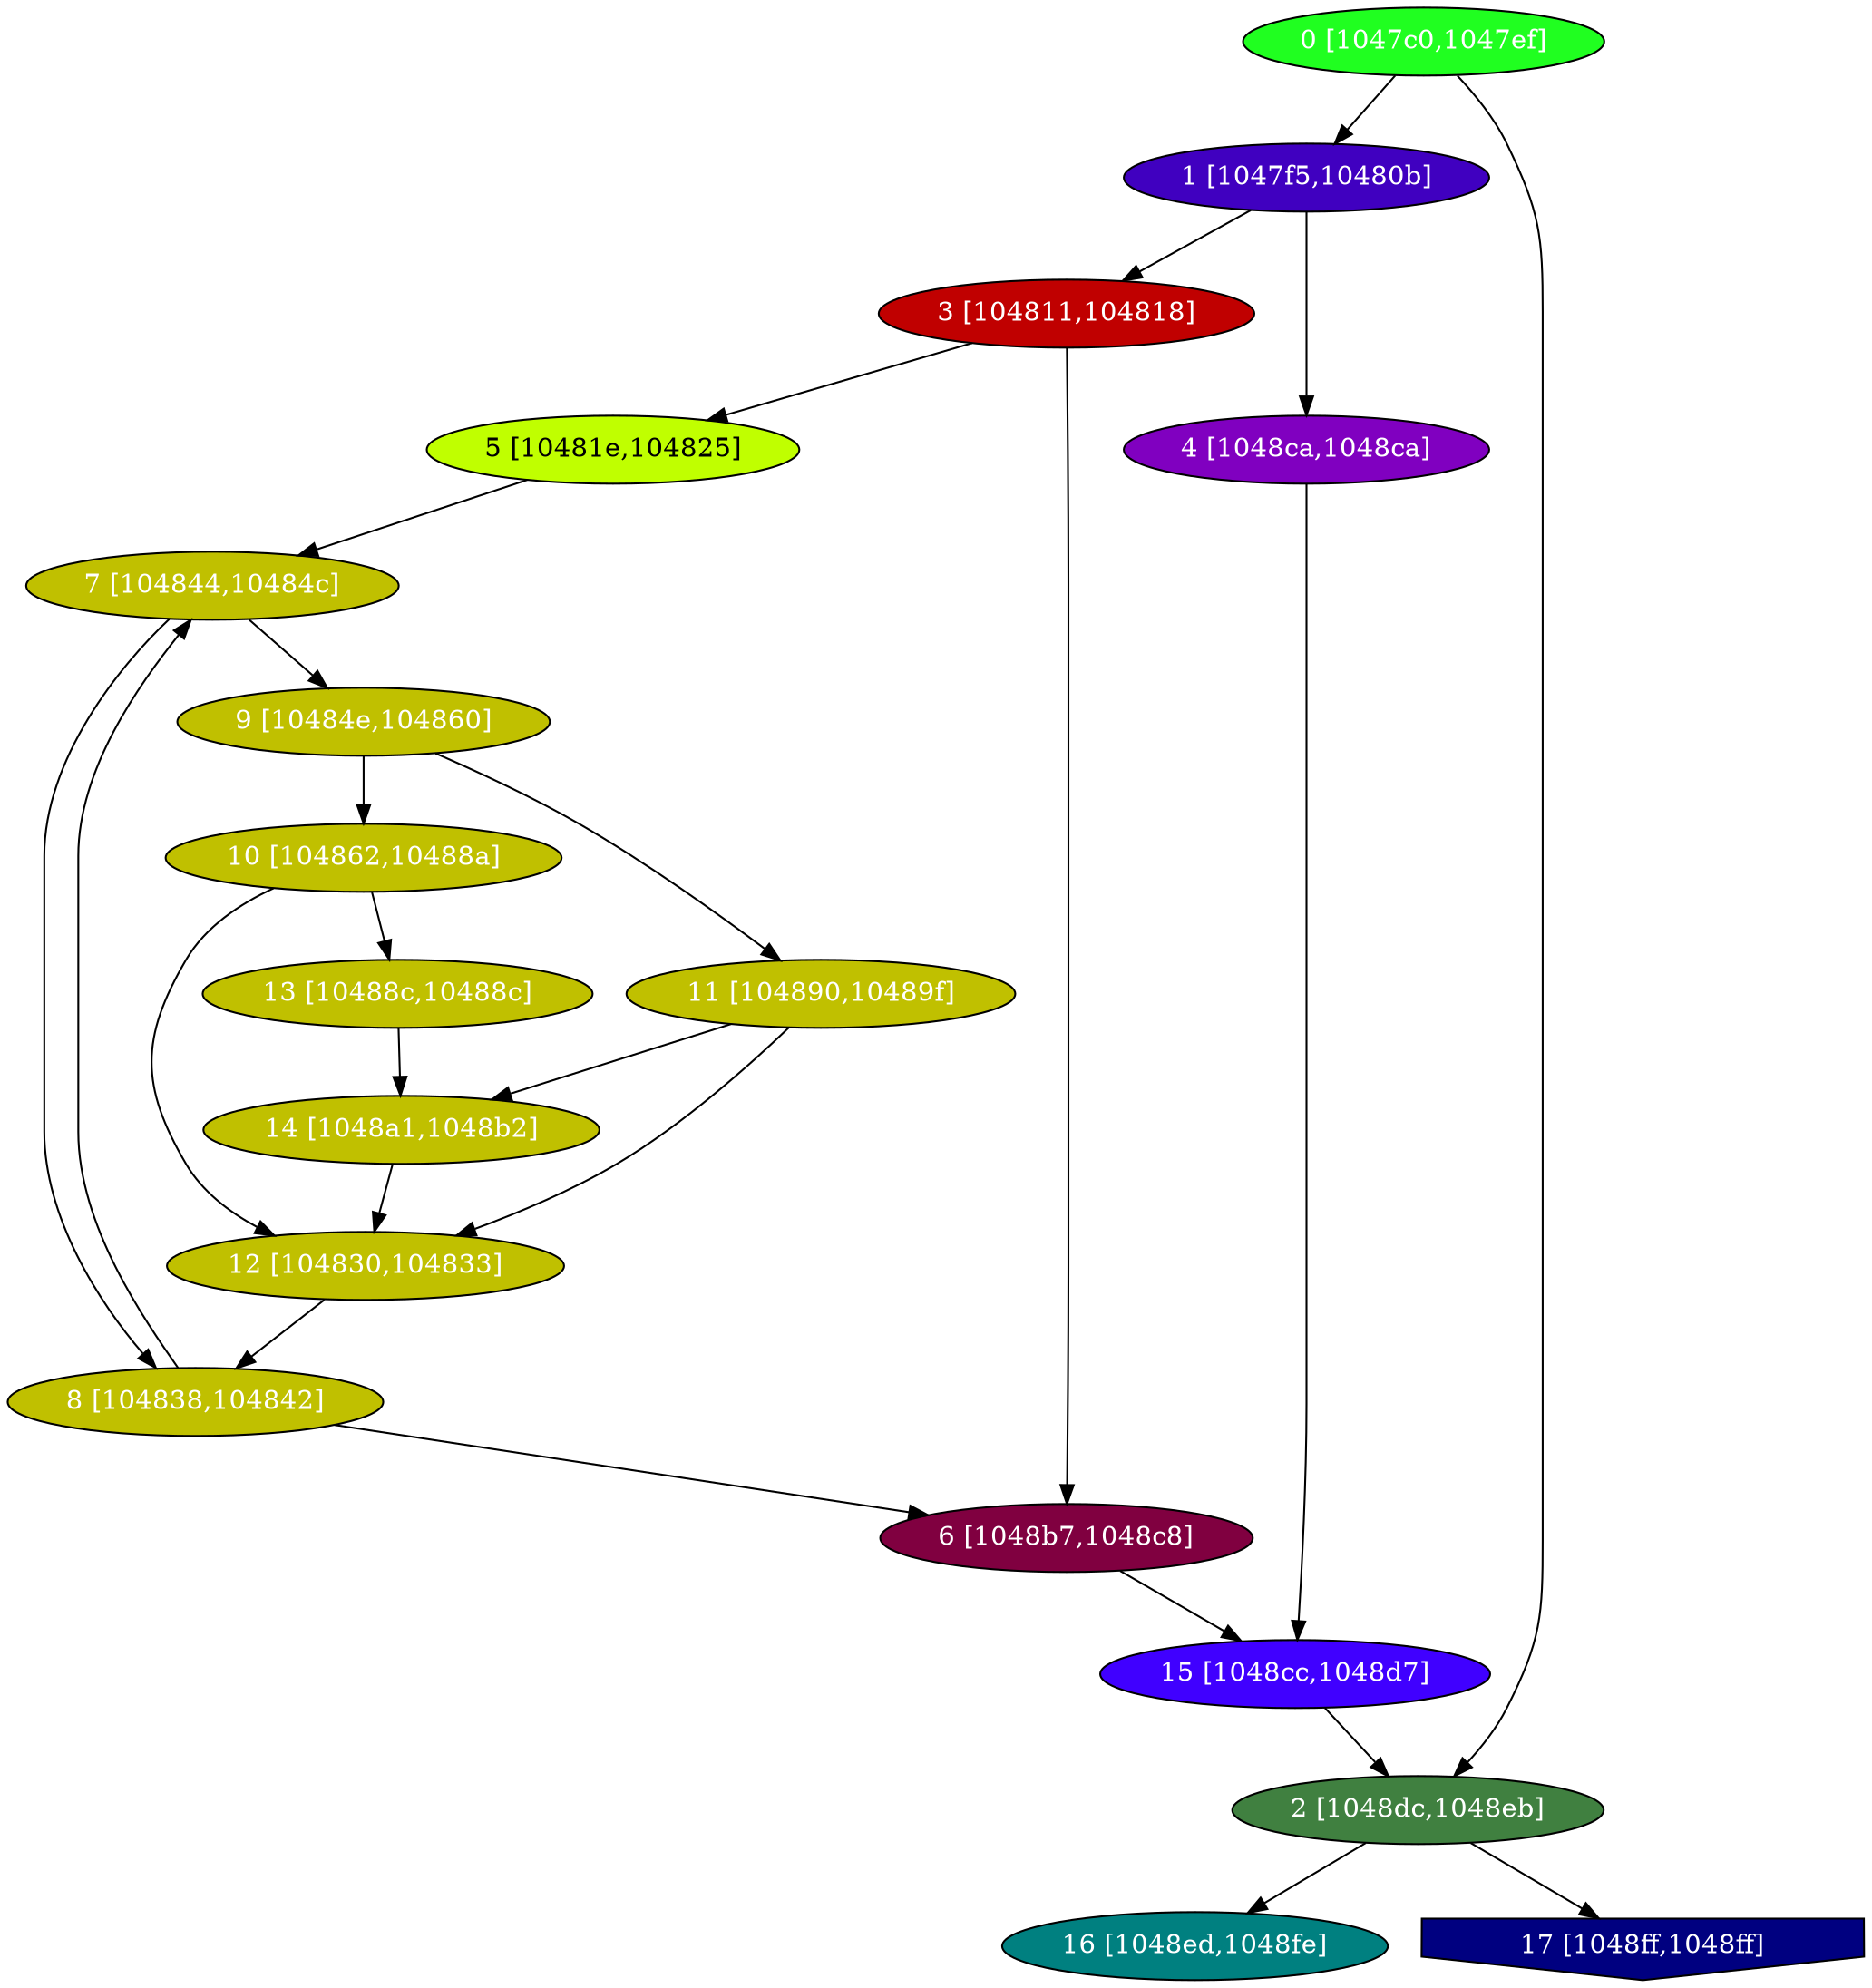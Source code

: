diGraph libnss3{
	libnss3_0  [style=filled fillcolor="#20FF20" fontcolor="#ffffff" shape=oval label="0 [1047c0,1047ef]"]
	libnss3_1  [style=filled fillcolor="#4000C0" fontcolor="#ffffff" shape=oval label="1 [1047f5,10480b]"]
	libnss3_2  [style=filled fillcolor="#408040" fontcolor="#ffffff" shape=oval label="2 [1048dc,1048eb]"]
	libnss3_3  [style=filled fillcolor="#C00000" fontcolor="#ffffff" shape=oval label="3 [104811,104818]"]
	libnss3_4  [style=filled fillcolor="#8000C0" fontcolor="#ffffff" shape=oval label="4 [1048ca,1048ca]"]
	libnss3_5  [style=filled fillcolor="#C0FF00" fontcolor="#000000" shape=oval label="5 [10481e,104825]"]
	libnss3_6  [style=filled fillcolor="#800040" fontcolor="#ffffff" shape=oval label="6 [1048b7,1048c8]"]
	libnss3_7  [style=filled fillcolor="#C0C000" fontcolor="#ffffff" shape=oval label="7 [104844,10484c]"]
	libnss3_8  [style=filled fillcolor="#C0C000" fontcolor="#ffffff" shape=oval label="8 [104838,104842]"]
	libnss3_9  [style=filled fillcolor="#C0C000" fontcolor="#ffffff" shape=oval label="9 [10484e,104860]"]
	libnss3_a  [style=filled fillcolor="#C0C000" fontcolor="#ffffff" shape=oval label="10 [104862,10488a]"]
	libnss3_b  [style=filled fillcolor="#C0C000" fontcolor="#ffffff" shape=oval label="11 [104890,10489f]"]
	libnss3_c  [style=filled fillcolor="#C0C000" fontcolor="#ffffff" shape=oval label="12 [104830,104833]"]
	libnss3_d  [style=filled fillcolor="#C0C000" fontcolor="#ffffff" shape=oval label="13 [10488c,10488c]"]
	libnss3_e  [style=filled fillcolor="#C0C000" fontcolor="#ffffff" shape=oval label="14 [1048a1,1048b2]"]
	libnss3_f  [style=filled fillcolor="#4000FF" fontcolor="#ffffff" shape=oval label="15 [1048cc,1048d7]"]
	libnss3_10  [style=filled fillcolor="#008080" fontcolor="#ffffff" shape=oval label="16 [1048ed,1048fe]"]
	libnss3_11  [style=filled fillcolor="#000080" fontcolor="#ffffff" shape=invhouse label="17 [1048ff,1048ff]"]

	libnss3_0 -> libnss3_1
	libnss3_0 -> libnss3_2
	libnss3_1 -> libnss3_3
	libnss3_1 -> libnss3_4
	libnss3_2 -> libnss3_10
	libnss3_2 -> libnss3_11
	libnss3_3 -> libnss3_5
	libnss3_3 -> libnss3_6
	libnss3_4 -> libnss3_f
	libnss3_5 -> libnss3_7
	libnss3_6 -> libnss3_f
	libnss3_7 -> libnss3_8
	libnss3_7 -> libnss3_9
	libnss3_8 -> libnss3_6
	libnss3_8 -> libnss3_7
	libnss3_9 -> libnss3_a
	libnss3_9 -> libnss3_b
	libnss3_a -> libnss3_c
	libnss3_a -> libnss3_d
	libnss3_b -> libnss3_c
	libnss3_b -> libnss3_e
	libnss3_c -> libnss3_8
	libnss3_d -> libnss3_e
	libnss3_e -> libnss3_c
	libnss3_f -> libnss3_2
}